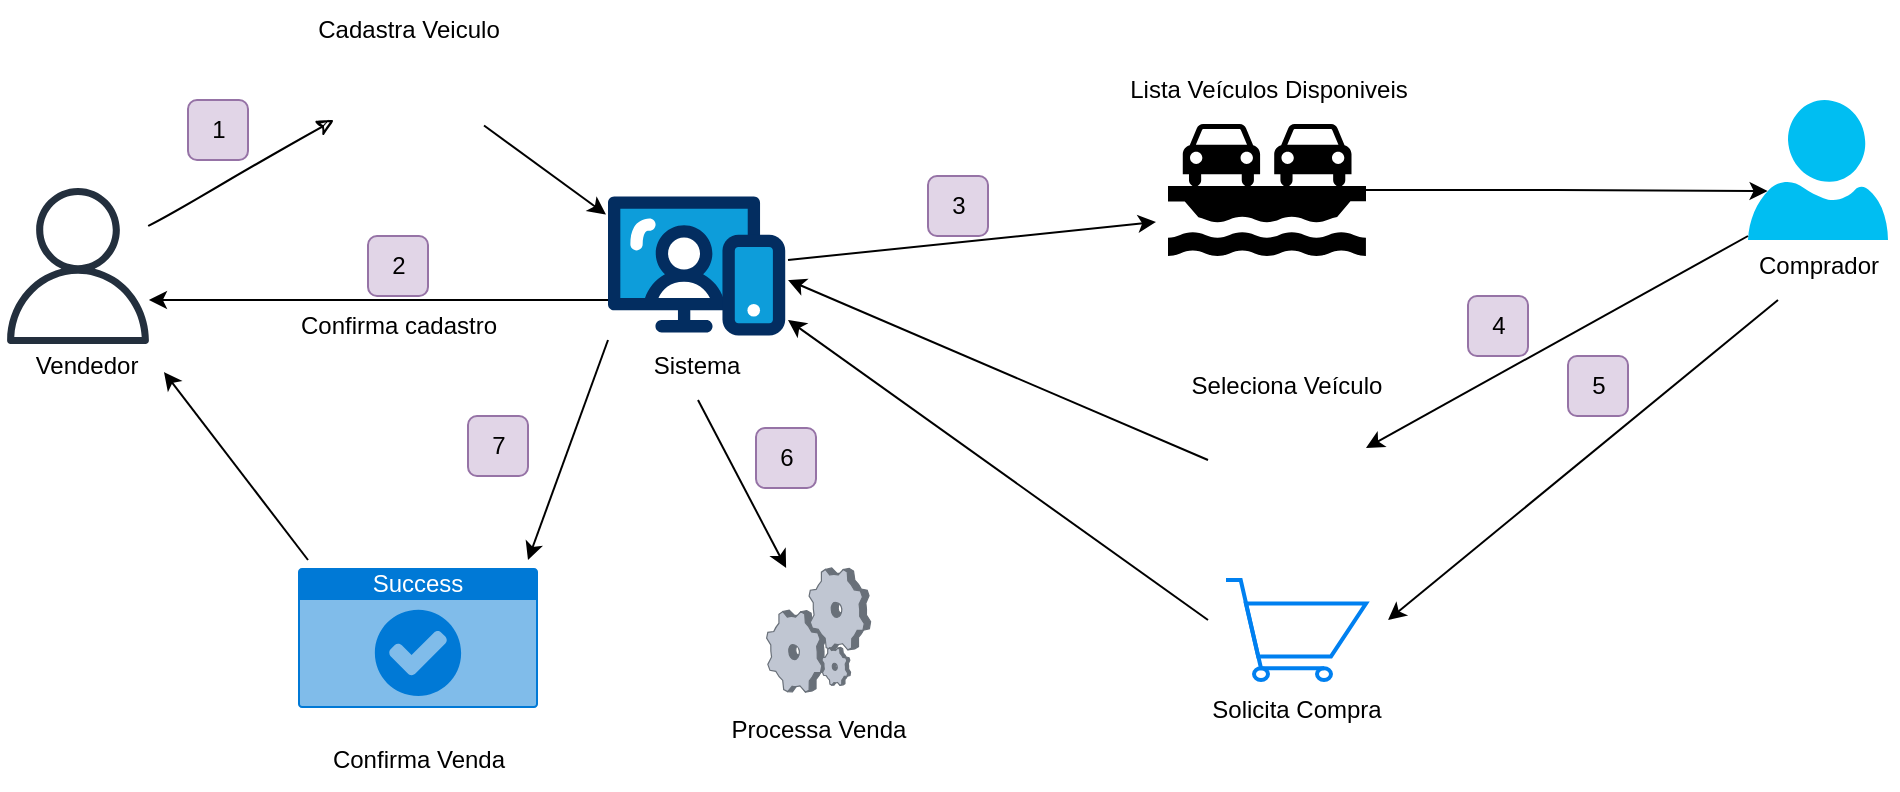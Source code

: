 <mxfile version="26.0.10">
  <diagram name="Página-1" id="u1FcFfff9J6Vb0H2zpsJ">
    <mxGraphModel dx="1434" dy="746" grid="1" gridSize="10" guides="1" tooltips="1" connect="1" arrows="1" fold="1" page="1" pageScale="1" pageWidth="827" pageHeight="1169" math="0" shadow="0">
      <root>
        <mxCell id="0" />
        <mxCell id="1" parent="0" />
        <mxCell id="uughUS0tM0GX5OJOnPxA-1" value="" style="outlineConnect=0;fontColor=#232F3E;gradientColor=none;fillColor=#232F3D;strokeColor=none;dashed=0;verticalLabelPosition=bottom;verticalAlign=top;align=center;html=1;fontSize=12;fontStyle=0;aspect=fixed;pointerEvents=1;shape=mxgraph.aws4.user;" vertex="1" parent="1">
          <mxGeometry x="36" y="314" width="78" height="78" as="geometry" />
        </mxCell>
        <mxCell id="uughUS0tM0GX5OJOnPxA-2" value="Vendedor" style="text;html=1;align=center;verticalAlign=middle;resizable=0;points=[];autosize=1;strokeColor=none;fillColor=none;" vertex="1" parent="1">
          <mxGeometry x="44" y="388" width="70" height="30" as="geometry" />
        </mxCell>
        <mxCell id="uughUS0tM0GX5OJOnPxA-3" value="" style="shape=image;html=1;verticalAlign=top;verticalLabelPosition=bottom;labelBackgroundColor=#ffffff;imageAspect=0;aspect=fixed;image=https://cdn4.iconfinder.com/data/icons/transportation-and-vehicle/128/Transportation_And_Vehicle_3-03-128.png;" vertex="1" parent="1">
          <mxGeometry x="200" y="232" width="78" height="78" as="geometry" />
        </mxCell>
        <mxCell id="uughUS0tM0GX5OJOnPxA-6" value="" style="endArrow=classic;html=1;rounded=0;entryX=0.038;entryY=0.615;entryDx=0;entryDy=0;entryPerimeter=0;sketch=1;curveFitting=1;jiggle=2;" edge="1" parent="1" source="uughUS0tM0GX5OJOnPxA-1" target="uughUS0tM0GX5OJOnPxA-3">
          <mxGeometry width="50" height="50" relative="1" as="geometry">
            <mxPoint x="110" y="338" as="sourcePoint" />
            <mxPoint x="170" y="288" as="targetPoint" />
          </mxGeometry>
        </mxCell>
        <mxCell id="uughUS0tM0GX5OJOnPxA-13" style="edgeStyle=orthogonalEdgeStyle;rounded=0;orthogonalLoop=1;jettySize=auto;html=1;" edge="1" parent="1" source="uughUS0tM0GX5OJOnPxA-7" target="uughUS0tM0GX5OJOnPxA-1">
          <mxGeometry relative="1" as="geometry">
            <Array as="points">
              <mxPoint x="240" y="370" />
              <mxPoint x="240" y="370" />
            </Array>
          </mxGeometry>
        </mxCell>
        <mxCell id="uughUS0tM0GX5OJOnPxA-7" value="" style="verticalLabelPosition=bottom;aspect=fixed;html=1;shape=mxgraph.salesforce.web;" vertex="1" parent="1">
          <mxGeometry x="340" y="318" width="88.61" height="70" as="geometry" />
        </mxCell>
        <mxCell id="uughUS0tM0GX5OJOnPxA-8" value="Cadastra Veiculo" style="text;html=1;align=center;verticalAlign=middle;resizable=0;points=[];autosize=1;strokeColor=none;fillColor=none;" vertex="1" parent="1">
          <mxGeometry x="185" y="220" width="110" height="30" as="geometry" />
        </mxCell>
        <mxCell id="uughUS0tM0GX5OJOnPxA-9" value="" style="endArrow=classic;html=1;rounded=0;" edge="1" parent="1">
          <mxGeometry width="50" height="50" relative="1" as="geometry">
            <mxPoint x="278" y="282.75" as="sourcePoint" />
            <mxPoint x="339" y="327.25" as="targetPoint" />
          </mxGeometry>
        </mxCell>
        <mxCell id="uughUS0tM0GX5OJOnPxA-11" value="Sistema" style="text;html=1;align=center;verticalAlign=middle;resizable=0;points=[];autosize=1;strokeColor=none;fillColor=none;" vertex="1" parent="1">
          <mxGeometry x="349.31" y="388" width="70" height="30" as="geometry" />
        </mxCell>
        <mxCell id="uughUS0tM0GX5OJOnPxA-12" value="1" style="text;html=1;align=center;verticalAlign=middle;resizable=0;points=[];autosize=1;strokeColor=#9673a6;fillColor=#e1d5e7;shadow=0;rounded=1;gradientColor=none;glass=0;" vertex="1" parent="1">
          <mxGeometry x="130" y="270" width="30" height="30" as="geometry" />
        </mxCell>
        <mxCell id="uughUS0tM0GX5OJOnPxA-14" value="2" style="text;html=1;align=center;verticalAlign=middle;resizable=0;points=[];autosize=1;strokeColor=#9673a6;fillColor=#e1d5e7;shadow=0;rounded=1;gradientColor=none;glass=0;" vertex="1" parent="1">
          <mxGeometry x="220" y="338" width="30" height="30" as="geometry" />
        </mxCell>
        <mxCell id="uughUS0tM0GX5OJOnPxA-15" value="Confirma cadastro" style="text;html=1;align=center;verticalAlign=middle;resizable=0;points=[];autosize=1;strokeColor=none;fillColor=none;" vertex="1" parent="1">
          <mxGeometry x="175" y="368" width="120" height="30" as="geometry" />
        </mxCell>
        <mxCell id="uughUS0tM0GX5OJOnPxA-16" value="" style="verticalLabelPosition=bottom;html=1;verticalAlign=top;align=center;strokeColor=none;fillColor=#00BEF2;shape=mxgraph.azure.user;" vertex="1" parent="1">
          <mxGeometry x="910" y="270" width="70" height="70" as="geometry" />
        </mxCell>
        <mxCell id="uughUS0tM0GX5OJOnPxA-18" value="" style="endArrow=classic;html=1;rounded=0;entryX=0.003;entryY=0.433;entryDx=0;entryDy=0;entryPerimeter=0;" edge="1" parent="1">
          <mxGeometry width="50" height="50" relative="1" as="geometry">
            <mxPoint x="430" y="350" as="sourcePoint" />
            <mxPoint x="613.99" y="330.99" as="targetPoint" />
          </mxGeometry>
        </mxCell>
        <mxCell id="uughUS0tM0GX5OJOnPxA-19" value="3" style="text;html=1;align=center;verticalAlign=middle;resizable=0;points=[];autosize=1;strokeColor=#9673a6;fillColor=#e1d5e7;shadow=0;rounded=1;gradientColor=none;glass=0;" vertex="1" parent="1">
          <mxGeometry x="500" y="308" width="30" height="30" as="geometry" />
        </mxCell>
        <mxCell id="uughUS0tM0GX5OJOnPxA-20" value="" style="shape=mxgraph.signs.transportation.vehicle_ferry;html=1;pointerEvents=1;fillColor=#000000;strokeColor=none;verticalLabelPosition=bottom;verticalAlign=top;align=center;" vertex="1" parent="1">
          <mxGeometry x="620" y="282" width="99" height="66" as="geometry" />
        </mxCell>
        <mxCell id="uughUS0tM0GX5OJOnPxA-21" value="Lista Veículos Disponiveis" style="text;html=1;align=center;verticalAlign=middle;resizable=0;points=[];autosize=1;strokeColor=none;fillColor=none;" vertex="1" parent="1">
          <mxGeometry x="589.5" y="250" width="160" height="30" as="geometry" />
        </mxCell>
        <mxCell id="uughUS0tM0GX5OJOnPxA-23" style="edgeStyle=orthogonalEdgeStyle;rounded=0;orthogonalLoop=1;jettySize=auto;html=1;entryX=0.14;entryY=0.65;entryDx=0;entryDy=0;entryPerimeter=0;" edge="1" parent="1" source="uughUS0tM0GX5OJOnPxA-20" target="uughUS0tM0GX5OJOnPxA-16">
          <mxGeometry relative="1" as="geometry" />
        </mxCell>
        <mxCell id="uughUS0tM0GX5OJOnPxA-25" value="Comprador" style="text;html=1;align=center;verticalAlign=middle;resizable=0;points=[];autosize=1;strokeColor=none;fillColor=none;" vertex="1" parent="1">
          <mxGeometry x="905" y="338" width="80" height="30" as="geometry" />
        </mxCell>
        <mxCell id="uughUS0tM0GX5OJOnPxA-27" value="" style="endArrow=classic;html=1;rounded=0;exitX=-0.05;exitY=0.2;exitDx=0;exitDy=0;exitPerimeter=0;" edge="1" parent="1">
          <mxGeometry width="50" height="50" relative="1" as="geometry">
            <mxPoint x="910" y="338" as="sourcePoint" />
            <mxPoint x="719" y="444" as="targetPoint" />
          </mxGeometry>
        </mxCell>
        <mxCell id="uughUS0tM0GX5OJOnPxA-28" value="4" style="text;html=1;align=center;verticalAlign=middle;resizable=0;points=[];autosize=1;strokeColor=#9673a6;fillColor=#e1d5e7;shadow=0;rounded=1;gradientColor=none;glass=0;" vertex="1" parent="1">
          <mxGeometry x="770" y="368" width="30" height="30" as="geometry" />
        </mxCell>
        <mxCell id="uughUS0tM0GX5OJOnPxA-29" value="&lt;div&gt;Seleciona Veículo&lt;/div&gt;" style="text;html=1;align=center;verticalAlign=middle;resizable=0;points=[];autosize=1;strokeColor=none;fillColor=none;" vertex="1" parent="1">
          <mxGeometry x="619" y="398" width="120" height="30" as="geometry" />
        </mxCell>
        <mxCell id="uughUS0tM0GX5OJOnPxA-30" value="" style="endArrow=classic;html=1;rounded=0;" edge="1" parent="1">
          <mxGeometry width="50" height="50" relative="1" as="geometry">
            <mxPoint x="640" y="450" as="sourcePoint" />
            <mxPoint x="430" y="360" as="targetPoint" />
          </mxGeometry>
        </mxCell>
        <mxCell id="uughUS0tM0GX5OJOnPxA-33" value="" style="shape=image;html=1;verticalAlign=top;verticalLabelPosition=bottom;labelBackgroundColor=#ffffff;imageAspect=0;aspect=fixed;image=https://cdn4.iconfinder.com/data/icons/transportation-and-vehicle/128/Transportation_And_Vehicle_3-03-128.png;" vertex="1" parent="1">
          <mxGeometry x="640" y="410" width="78" height="78" as="geometry" />
        </mxCell>
        <mxCell id="uughUS0tM0GX5OJOnPxA-35" value="" style="html=1;verticalLabelPosition=bottom;align=center;labelBackgroundColor=#ffffff;verticalAlign=top;strokeWidth=2;strokeColor=#0080F0;shadow=0;dashed=0;shape=mxgraph.ios7.icons.shopping_cart;" vertex="1" parent="1">
          <mxGeometry x="649" y="510" width="70" height="50" as="geometry" />
        </mxCell>
        <mxCell id="uughUS0tM0GX5OJOnPxA-36" value="" style="endArrow=classic;html=1;rounded=0;exitX=0.25;exitY=1.067;exitDx=0;exitDy=0;exitPerimeter=0;" edge="1" parent="1" source="uughUS0tM0GX5OJOnPxA-25">
          <mxGeometry width="50" height="50" relative="1" as="geometry">
            <mxPoint x="940.5" y="382" as="sourcePoint" />
            <mxPoint x="730" y="530" as="targetPoint" />
          </mxGeometry>
        </mxCell>
        <mxCell id="uughUS0tM0GX5OJOnPxA-37" value="5" style="text;html=1;align=center;verticalAlign=middle;resizable=0;points=[];autosize=1;strokeColor=#9673a6;fillColor=#e1d5e7;shadow=0;rounded=1;gradientColor=none;glass=0;" vertex="1" parent="1">
          <mxGeometry x="820" y="398" width="30" height="30" as="geometry" />
        </mxCell>
        <mxCell id="uughUS0tM0GX5OJOnPxA-38" value="Solicita Compra" style="text;html=1;align=center;verticalAlign=middle;resizable=0;points=[];autosize=1;strokeColor=none;fillColor=none;" vertex="1" parent="1">
          <mxGeometry x="629" y="560" width="110" height="30" as="geometry" />
        </mxCell>
        <mxCell id="uughUS0tM0GX5OJOnPxA-39" value="" style="endArrow=classic;html=1;rounded=0;" edge="1" parent="1">
          <mxGeometry width="50" height="50" relative="1" as="geometry">
            <mxPoint x="640" y="530" as="sourcePoint" />
            <mxPoint x="430" y="380" as="targetPoint" />
          </mxGeometry>
        </mxCell>
        <mxCell id="uughUS0tM0GX5OJOnPxA-40" value="" style="verticalLabelPosition=bottom;sketch=0;aspect=fixed;html=1;verticalAlign=top;strokeColor=none;align=center;outlineConnect=0;shape=mxgraph.citrix.process;" vertex="1" parent="1">
          <mxGeometry x="419.31" y="504" width="52" height="62" as="geometry" />
        </mxCell>
        <mxCell id="uughUS0tM0GX5OJOnPxA-41" value="" style="endArrow=classic;html=1;rounded=0;" edge="1" parent="1" target="uughUS0tM0GX5OJOnPxA-40">
          <mxGeometry width="50" height="50" relative="1" as="geometry">
            <mxPoint x="385" y="420" as="sourcePoint" />
            <mxPoint x="390" y="448" as="targetPoint" />
          </mxGeometry>
        </mxCell>
        <mxCell id="uughUS0tM0GX5OJOnPxA-42" value="6" style="text;html=1;align=center;verticalAlign=middle;resizable=0;points=[];autosize=1;strokeColor=#9673a6;fillColor=#e1d5e7;shadow=0;rounded=1;gradientColor=none;glass=0;" vertex="1" parent="1">
          <mxGeometry x="414" y="434" width="30" height="30" as="geometry" />
        </mxCell>
        <mxCell id="uughUS0tM0GX5OJOnPxA-43" value="Processa Venda" style="text;html=1;align=center;verticalAlign=middle;resizable=0;points=[];autosize=1;strokeColor=none;fillColor=none;" vertex="1" parent="1">
          <mxGeometry x="390" y="570" width="110" height="30" as="geometry" />
        </mxCell>
        <mxCell id="uughUS0tM0GX5OJOnPxA-44" value="Success" style="html=1;whiteSpace=wrap;strokeColor=none;fillColor=#0079D6;labelPosition=center;verticalLabelPosition=middle;verticalAlign=top;align=center;fontSize=12;outlineConnect=0;spacingTop=-6;fontColor=#FFFFFF;sketch=0;shape=mxgraph.sitemap.success;" vertex="1" parent="1">
          <mxGeometry x="185" y="504" width="120" height="70" as="geometry" />
        </mxCell>
        <mxCell id="uughUS0tM0GX5OJOnPxA-45" value="" style="endArrow=classic;html=1;rounded=0;" edge="1" parent="1">
          <mxGeometry width="50" height="50" relative="1" as="geometry">
            <mxPoint x="340" y="390" as="sourcePoint" />
            <mxPoint x="300" y="500" as="targetPoint" />
          </mxGeometry>
        </mxCell>
        <mxCell id="uughUS0tM0GX5OJOnPxA-46" value="Confirma Venda" style="text;html=1;align=center;verticalAlign=middle;resizable=0;points=[];autosize=1;strokeColor=none;fillColor=none;" vertex="1" parent="1">
          <mxGeometry x="190" y="585" width="110" height="30" as="geometry" />
        </mxCell>
        <mxCell id="uughUS0tM0GX5OJOnPxA-47" value="7" style="text;html=1;align=center;verticalAlign=middle;resizable=0;points=[];autosize=1;strokeColor=#9673a6;fillColor=#e1d5e7;shadow=0;rounded=1;gradientColor=none;glass=0;" vertex="1" parent="1">
          <mxGeometry x="270" y="428" width="30" height="30" as="geometry" />
        </mxCell>
        <mxCell id="uughUS0tM0GX5OJOnPxA-49" value="" style="endArrow=classic;html=1;rounded=0;entryX=1.057;entryY=0.6;entryDx=0;entryDy=0;entryPerimeter=0;" edge="1" parent="1" target="uughUS0tM0GX5OJOnPxA-2">
          <mxGeometry width="50" height="50" relative="1" as="geometry">
            <mxPoint x="190" y="500" as="sourcePoint" />
            <mxPoint x="113" y="532" as="targetPoint" />
          </mxGeometry>
        </mxCell>
      </root>
    </mxGraphModel>
  </diagram>
</mxfile>
